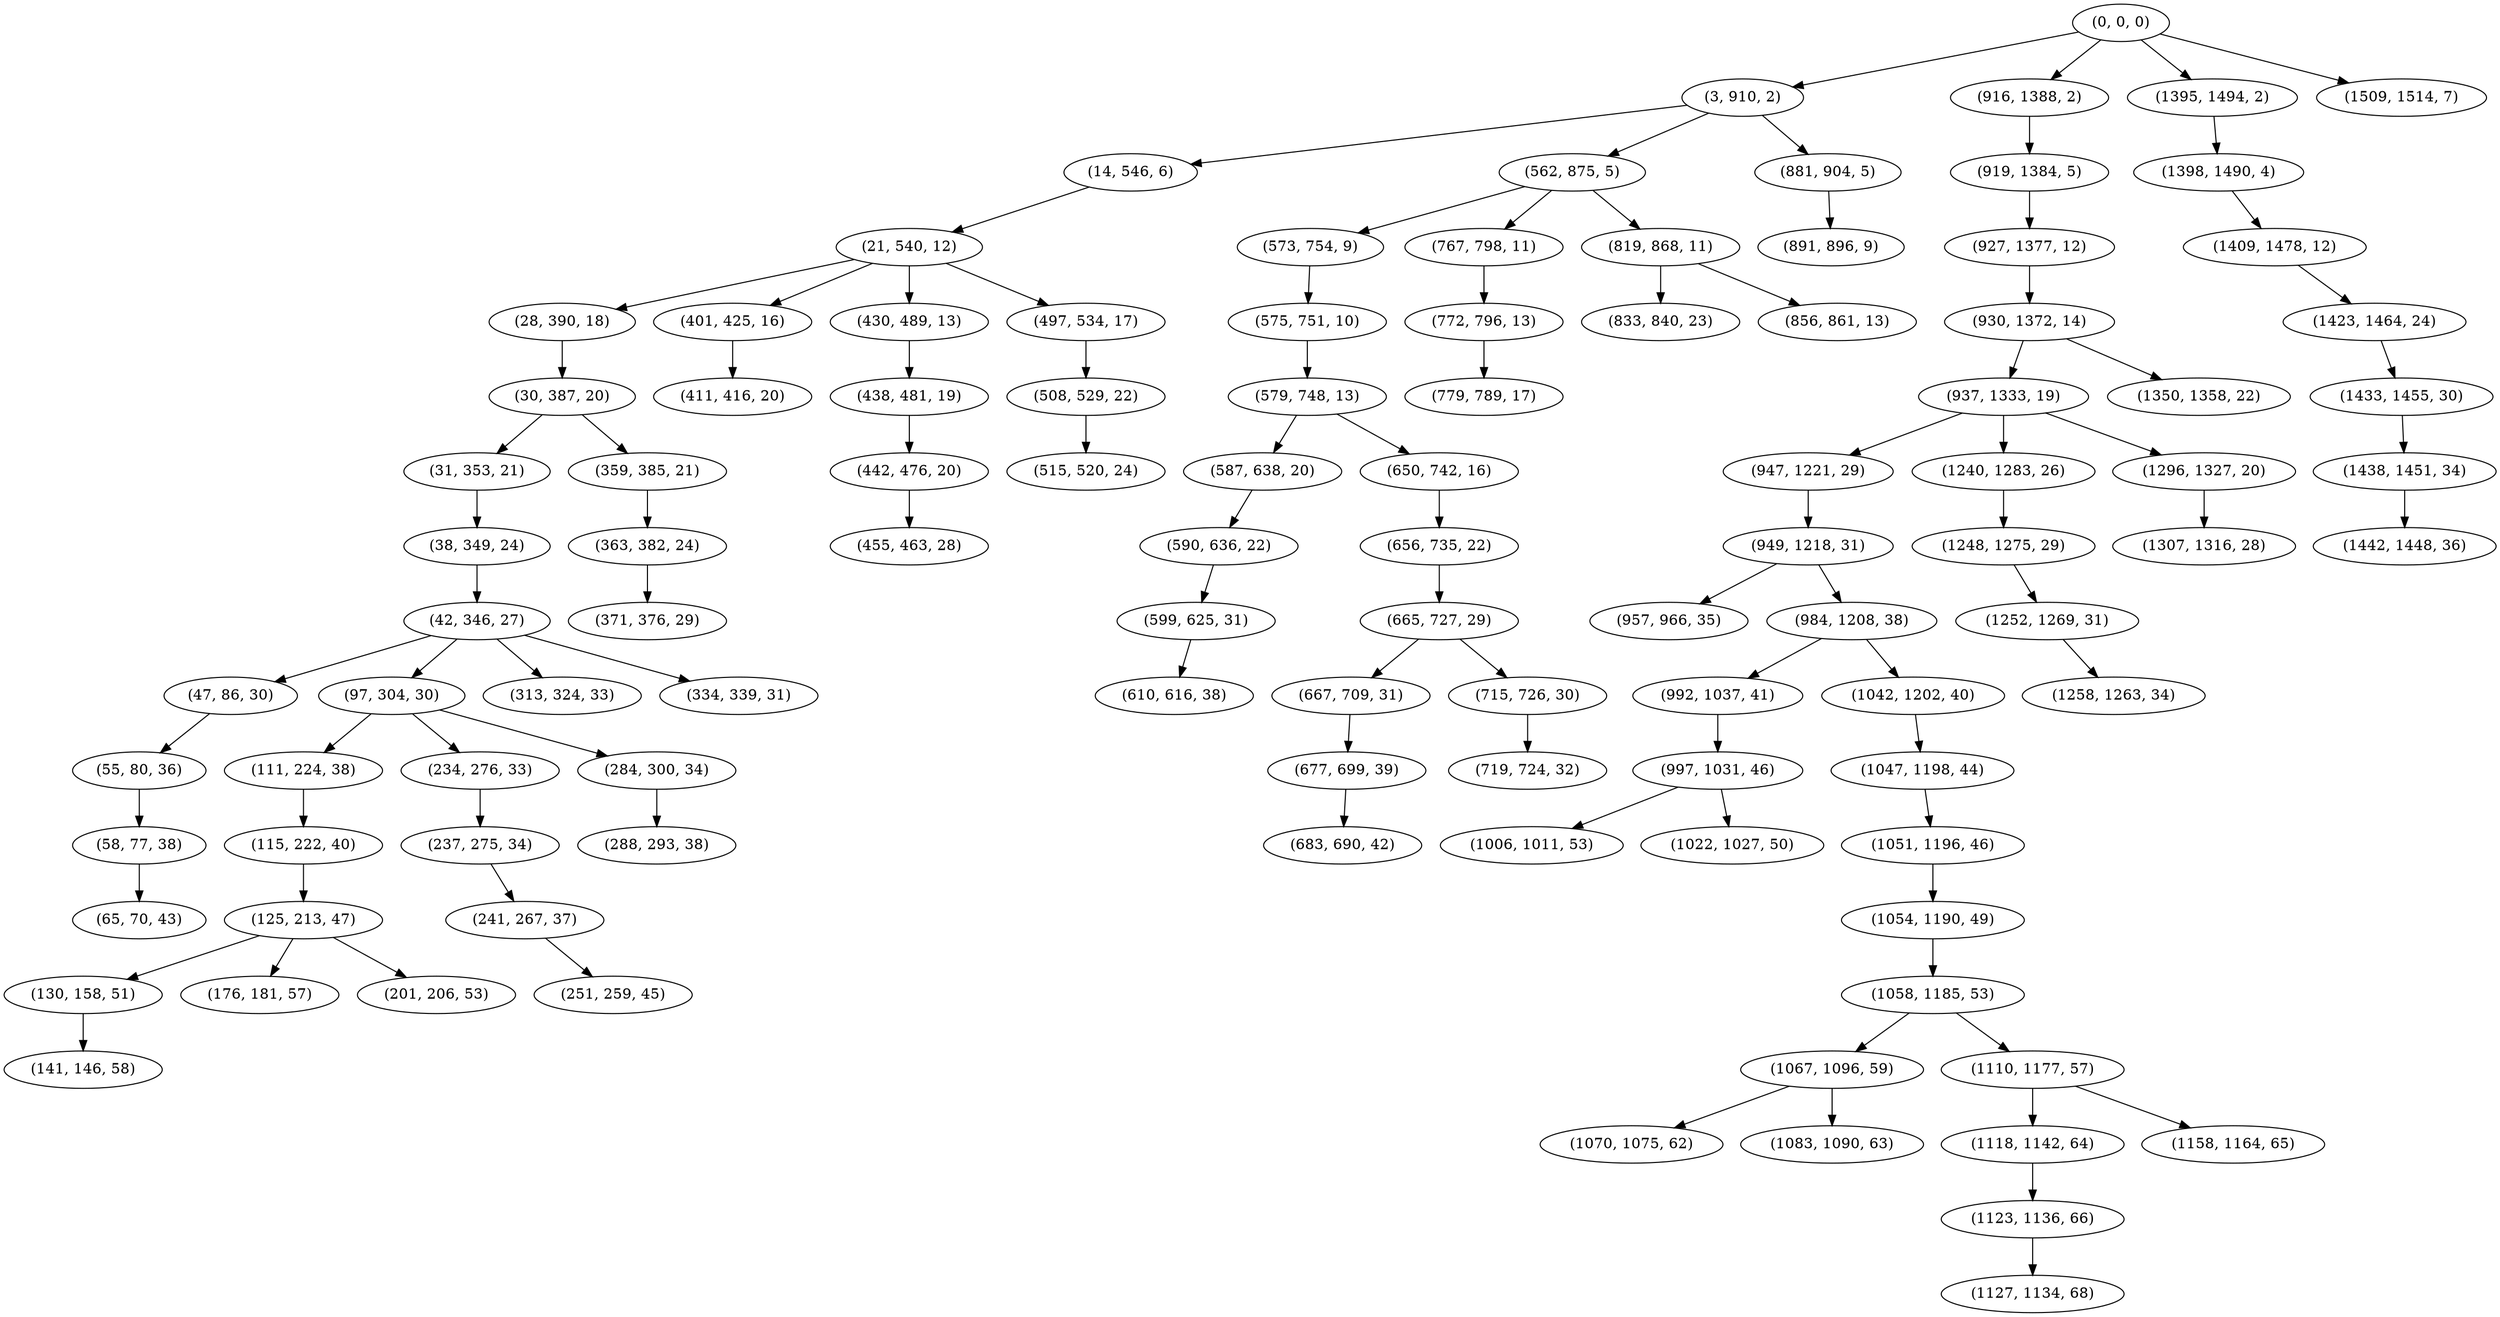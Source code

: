 digraph tree {
    "(0, 0, 0)";
    "(3, 910, 2)";
    "(14, 546, 6)";
    "(21, 540, 12)";
    "(28, 390, 18)";
    "(30, 387, 20)";
    "(31, 353, 21)";
    "(38, 349, 24)";
    "(42, 346, 27)";
    "(47, 86, 30)";
    "(55, 80, 36)";
    "(58, 77, 38)";
    "(65, 70, 43)";
    "(97, 304, 30)";
    "(111, 224, 38)";
    "(115, 222, 40)";
    "(125, 213, 47)";
    "(130, 158, 51)";
    "(141, 146, 58)";
    "(176, 181, 57)";
    "(201, 206, 53)";
    "(234, 276, 33)";
    "(237, 275, 34)";
    "(241, 267, 37)";
    "(251, 259, 45)";
    "(284, 300, 34)";
    "(288, 293, 38)";
    "(313, 324, 33)";
    "(334, 339, 31)";
    "(359, 385, 21)";
    "(363, 382, 24)";
    "(371, 376, 29)";
    "(401, 425, 16)";
    "(411, 416, 20)";
    "(430, 489, 13)";
    "(438, 481, 19)";
    "(442, 476, 20)";
    "(455, 463, 28)";
    "(497, 534, 17)";
    "(508, 529, 22)";
    "(515, 520, 24)";
    "(562, 875, 5)";
    "(573, 754, 9)";
    "(575, 751, 10)";
    "(579, 748, 13)";
    "(587, 638, 20)";
    "(590, 636, 22)";
    "(599, 625, 31)";
    "(610, 616, 38)";
    "(650, 742, 16)";
    "(656, 735, 22)";
    "(665, 727, 29)";
    "(667, 709, 31)";
    "(677, 699, 39)";
    "(683, 690, 42)";
    "(715, 726, 30)";
    "(719, 724, 32)";
    "(767, 798, 11)";
    "(772, 796, 13)";
    "(779, 789, 17)";
    "(819, 868, 11)";
    "(833, 840, 23)";
    "(856, 861, 13)";
    "(881, 904, 5)";
    "(891, 896, 9)";
    "(916, 1388, 2)";
    "(919, 1384, 5)";
    "(927, 1377, 12)";
    "(930, 1372, 14)";
    "(937, 1333, 19)";
    "(947, 1221, 29)";
    "(949, 1218, 31)";
    "(957, 966, 35)";
    "(984, 1208, 38)";
    "(992, 1037, 41)";
    "(997, 1031, 46)";
    "(1006, 1011, 53)";
    "(1022, 1027, 50)";
    "(1042, 1202, 40)";
    "(1047, 1198, 44)";
    "(1051, 1196, 46)";
    "(1054, 1190, 49)";
    "(1058, 1185, 53)";
    "(1067, 1096, 59)";
    "(1070, 1075, 62)";
    "(1083, 1090, 63)";
    "(1110, 1177, 57)";
    "(1118, 1142, 64)";
    "(1123, 1136, 66)";
    "(1127, 1134, 68)";
    "(1158, 1164, 65)";
    "(1240, 1283, 26)";
    "(1248, 1275, 29)";
    "(1252, 1269, 31)";
    "(1258, 1263, 34)";
    "(1296, 1327, 20)";
    "(1307, 1316, 28)";
    "(1350, 1358, 22)";
    "(1395, 1494, 2)";
    "(1398, 1490, 4)";
    "(1409, 1478, 12)";
    "(1423, 1464, 24)";
    "(1433, 1455, 30)";
    "(1438, 1451, 34)";
    "(1442, 1448, 36)";
    "(1509, 1514, 7)";
    "(0, 0, 0)" -> "(3, 910, 2)";
    "(0, 0, 0)" -> "(916, 1388, 2)";
    "(0, 0, 0)" -> "(1395, 1494, 2)";
    "(0, 0, 0)" -> "(1509, 1514, 7)";
    "(3, 910, 2)" -> "(14, 546, 6)";
    "(3, 910, 2)" -> "(562, 875, 5)";
    "(3, 910, 2)" -> "(881, 904, 5)";
    "(14, 546, 6)" -> "(21, 540, 12)";
    "(21, 540, 12)" -> "(28, 390, 18)";
    "(21, 540, 12)" -> "(401, 425, 16)";
    "(21, 540, 12)" -> "(430, 489, 13)";
    "(21, 540, 12)" -> "(497, 534, 17)";
    "(28, 390, 18)" -> "(30, 387, 20)";
    "(30, 387, 20)" -> "(31, 353, 21)";
    "(30, 387, 20)" -> "(359, 385, 21)";
    "(31, 353, 21)" -> "(38, 349, 24)";
    "(38, 349, 24)" -> "(42, 346, 27)";
    "(42, 346, 27)" -> "(47, 86, 30)";
    "(42, 346, 27)" -> "(97, 304, 30)";
    "(42, 346, 27)" -> "(313, 324, 33)";
    "(42, 346, 27)" -> "(334, 339, 31)";
    "(47, 86, 30)" -> "(55, 80, 36)";
    "(55, 80, 36)" -> "(58, 77, 38)";
    "(58, 77, 38)" -> "(65, 70, 43)";
    "(97, 304, 30)" -> "(111, 224, 38)";
    "(97, 304, 30)" -> "(234, 276, 33)";
    "(97, 304, 30)" -> "(284, 300, 34)";
    "(111, 224, 38)" -> "(115, 222, 40)";
    "(115, 222, 40)" -> "(125, 213, 47)";
    "(125, 213, 47)" -> "(130, 158, 51)";
    "(125, 213, 47)" -> "(176, 181, 57)";
    "(125, 213, 47)" -> "(201, 206, 53)";
    "(130, 158, 51)" -> "(141, 146, 58)";
    "(234, 276, 33)" -> "(237, 275, 34)";
    "(237, 275, 34)" -> "(241, 267, 37)";
    "(241, 267, 37)" -> "(251, 259, 45)";
    "(284, 300, 34)" -> "(288, 293, 38)";
    "(359, 385, 21)" -> "(363, 382, 24)";
    "(363, 382, 24)" -> "(371, 376, 29)";
    "(401, 425, 16)" -> "(411, 416, 20)";
    "(430, 489, 13)" -> "(438, 481, 19)";
    "(438, 481, 19)" -> "(442, 476, 20)";
    "(442, 476, 20)" -> "(455, 463, 28)";
    "(497, 534, 17)" -> "(508, 529, 22)";
    "(508, 529, 22)" -> "(515, 520, 24)";
    "(562, 875, 5)" -> "(573, 754, 9)";
    "(562, 875, 5)" -> "(767, 798, 11)";
    "(562, 875, 5)" -> "(819, 868, 11)";
    "(573, 754, 9)" -> "(575, 751, 10)";
    "(575, 751, 10)" -> "(579, 748, 13)";
    "(579, 748, 13)" -> "(587, 638, 20)";
    "(579, 748, 13)" -> "(650, 742, 16)";
    "(587, 638, 20)" -> "(590, 636, 22)";
    "(590, 636, 22)" -> "(599, 625, 31)";
    "(599, 625, 31)" -> "(610, 616, 38)";
    "(650, 742, 16)" -> "(656, 735, 22)";
    "(656, 735, 22)" -> "(665, 727, 29)";
    "(665, 727, 29)" -> "(667, 709, 31)";
    "(665, 727, 29)" -> "(715, 726, 30)";
    "(667, 709, 31)" -> "(677, 699, 39)";
    "(677, 699, 39)" -> "(683, 690, 42)";
    "(715, 726, 30)" -> "(719, 724, 32)";
    "(767, 798, 11)" -> "(772, 796, 13)";
    "(772, 796, 13)" -> "(779, 789, 17)";
    "(819, 868, 11)" -> "(833, 840, 23)";
    "(819, 868, 11)" -> "(856, 861, 13)";
    "(881, 904, 5)" -> "(891, 896, 9)";
    "(916, 1388, 2)" -> "(919, 1384, 5)";
    "(919, 1384, 5)" -> "(927, 1377, 12)";
    "(927, 1377, 12)" -> "(930, 1372, 14)";
    "(930, 1372, 14)" -> "(937, 1333, 19)";
    "(930, 1372, 14)" -> "(1350, 1358, 22)";
    "(937, 1333, 19)" -> "(947, 1221, 29)";
    "(937, 1333, 19)" -> "(1240, 1283, 26)";
    "(937, 1333, 19)" -> "(1296, 1327, 20)";
    "(947, 1221, 29)" -> "(949, 1218, 31)";
    "(949, 1218, 31)" -> "(957, 966, 35)";
    "(949, 1218, 31)" -> "(984, 1208, 38)";
    "(984, 1208, 38)" -> "(992, 1037, 41)";
    "(984, 1208, 38)" -> "(1042, 1202, 40)";
    "(992, 1037, 41)" -> "(997, 1031, 46)";
    "(997, 1031, 46)" -> "(1006, 1011, 53)";
    "(997, 1031, 46)" -> "(1022, 1027, 50)";
    "(1042, 1202, 40)" -> "(1047, 1198, 44)";
    "(1047, 1198, 44)" -> "(1051, 1196, 46)";
    "(1051, 1196, 46)" -> "(1054, 1190, 49)";
    "(1054, 1190, 49)" -> "(1058, 1185, 53)";
    "(1058, 1185, 53)" -> "(1067, 1096, 59)";
    "(1058, 1185, 53)" -> "(1110, 1177, 57)";
    "(1067, 1096, 59)" -> "(1070, 1075, 62)";
    "(1067, 1096, 59)" -> "(1083, 1090, 63)";
    "(1110, 1177, 57)" -> "(1118, 1142, 64)";
    "(1110, 1177, 57)" -> "(1158, 1164, 65)";
    "(1118, 1142, 64)" -> "(1123, 1136, 66)";
    "(1123, 1136, 66)" -> "(1127, 1134, 68)";
    "(1240, 1283, 26)" -> "(1248, 1275, 29)";
    "(1248, 1275, 29)" -> "(1252, 1269, 31)";
    "(1252, 1269, 31)" -> "(1258, 1263, 34)";
    "(1296, 1327, 20)" -> "(1307, 1316, 28)";
    "(1395, 1494, 2)" -> "(1398, 1490, 4)";
    "(1398, 1490, 4)" -> "(1409, 1478, 12)";
    "(1409, 1478, 12)" -> "(1423, 1464, 24)";
    "(1423, 1464, 24)" -> "(1433, 1455, 30)";
    "(1433, 1455, 30)" -> "(1438, 1451, 34)";
    "(1438, 1451, 34)" -> "(1442, 1448, 36)";
}
